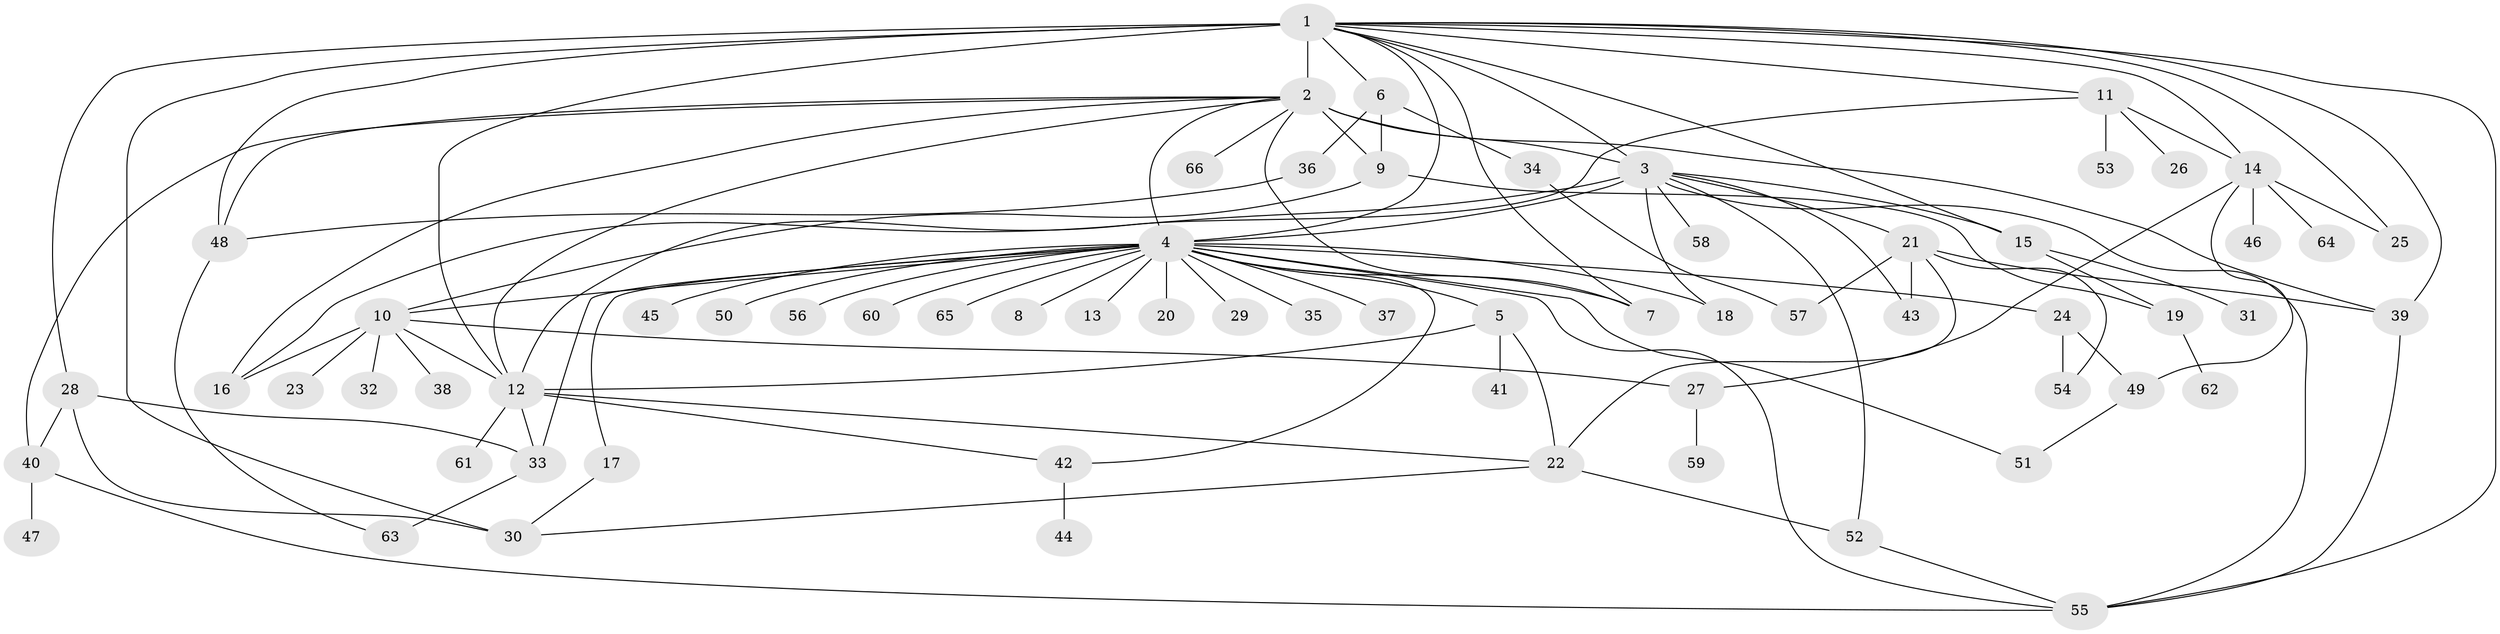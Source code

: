 // original degree distribution, {38: 0.007575757575757576, 5: 0.06818181818181818, 15: 0.007575757575757576, 27: 0.007575757575757576, 4: 0.08333333333333333, 1: 0.5681818181818182, 9: 0.007575757575757576, 6: 0.007575757575757576, 11: 0.007575757575757576, 8: 0.015151515151515152, 3: 0.09090909090909091, 2: 0.12878787878787878}
// Generated by graph-tools (version 1.1) at 2025/35/03/09/25 02:35:52]
// undirected, 66 vertices, 109 edges
graph export_dot {
graph [start="1"]
  node [color=gray90,style=filled];
  1;
  2;
  3;
  4;
  5;
  6;
  7;
  8;
  9;
  10;
  11;
  12;
  13;
  14;
  15;
  16;
  17;
  18;
  19;
  20;
  21;
  22;
  23;
  24;
  25;
  26;
  27;
  28;
  29;
  30;
  31;
  32;
  33;
  34;
  35;
  36;
  37;
  38;
  39;
  40;
  41;
  42;
  43;
  44;
  45;
  46;
  47;
  48;
  49;
  50;
  51;
  52;
  53;
  54;
  55;
  56;
  57;
  58;
  59;
  60;
  61;
  62;
  63;
  64;
  65;
  66;
  1 -- 2 [weight=23.0];
  1 -- 3 [weight=1.0];
  1 -- 4 [weight=1.0];
  1 -- 6 [weight=1.0];
  1 -- 7 [weight=1.0];
  1 -- 11 [weight=1.0];
  1 -- 12 [weight=1.0];
  1 -- 14 [weight=1.0];
  1 -- 15 [weight=1.0];
  1 -- 25 [weight=1.0];
  1 -- 28 [weight=1.0];
  1 -- 30 [weight=1.0];
  1 -- 39 [weight=1.0];
  1 -- 48 [weight=1.0];
  1 -- 55 [weight=1.0];
  2 -- 3 [weight=2.0];
  2 -- 4 [weight=1.0];
  2 -- 7 [weight=1.0];
  2 -- 9 [weight=1.0];
  2 -- 12 [weight=1.0];
  2 -- 16 [weight=1.0];
  2 -- 39 [weight=1.0];
  2 -- 40 [weight=1.0];
  2 -- 48 [weight=1.0];
  2 -- 66 [weight=1.0];
  3 -- 4 [weight=1.0];
  3 -- 15 [weight=1.0];
  3 -- 16 [weight=3.0];
  3 -- 18 [weight=1.0];
  3 -- 21 [weight=1.0];
  3 -- 43 [weight=1.0];
  3 -- 52 [weight=1.0];
  3 -- 55 [weight=1.0];
  3 -- 58 [weight=1.0];
  4 -- 5 [weight=1.0];
  4 -- 7 [weight=1.0];
  4 -- 8 [weight=1.0];
  4 -- 10 [weight=1.0];
  4 -- 13 [weight=1.0];
  4 -- 17 [weight=1.0];
  4 -- 18 [weight=1.0];
  4 -- 20 [weight=1.0];
  4 -- 24 [weight=1.0];
  4 -- 29 [weight=1.0];
  4 -- 33 [weight=2.0];
  4 -- 35 [weight=1.0];
  4 -- 37 [weight=1.0];
  4 -- 42 [weight=1.0];
  4 -- 45 [weight=1.0];
  4 -- 50 [weight=1.0];
  4 -- 51 [weight=1.0];
  4 -- 55 [weight=1.0];
  4 -- 56 [weight=1.0];
  4 -- 60 [weight=1.0];
  4 -- 65 [weight=1.0];
  5 -- 12 [weight=1.0];
  5 -- 22 [weight=1.0];
  5 -- 41 [weight=1.0];
  6 -- 9 [weight=1.0];
  6 -- 34 [weight=1.0];
  6 -- 36 [weight=1.0];
  9 -- 10 [weight=1.0];
  9 -- 19 [weight=1.0];
  10 -- 12 [weight=1.0];
  10 -- 16 [weight=1.0];
  10 -- 23 [weight=1.0];
  10 -- 27 [weight=1.0];
  10 -- 32 [weight=1.0];
  10 -- 38 [weight=1.0];
  11 -- 12 [weight=1.0];
  11 -- 14 [weight=1.0];
  11 -- 26 [weight=1.0];
  11 -- 53 [weight=1.0];
  12 -- 22 [weight=1.0];
  12 -- 33 [weight=1.0];
  12 -- 42 [weight=1.0];
  12 -- 61 [weight=2.0];
  14 -- 25 [weight=1.0];
  14 -- 27 [weight=1.0];
  14 -- 46 [weight=1.0];
  14 -- 49 [weight=1.0];
  14 -- 64 [weight=1.0];
  15 -- 19 [weight=1.0];
  15 -- 31 [weight=1.0];
  17 -- 30 [weight=1.0];
  19 -- 62 [weight=1.0];
  21 -- 22 [weight=1.0];
  21 -- 39 [weight=1.0];
  21 -- 43 [weight=1.0];
  21 -- 54 [weight=2.0];
  21 -- 57 [weight=1.0];
  22 -- 30 [weight=1.0];
  22 -- 52 [weight=1.0];
  24 -- 49 [weight=1.0];
  24 -- 54 [weight=1.0];
  27 -- 59 [weight=1.0];
  28 -- 30 [weight=1.0];
  28 -- 33 [weight=1.0];
  28 -- 40 [weight=1.0];
  33 -- 63 [weight=1.0];
  34 -- 57 [weight=1.0];
  36 -- 48 [weight=1.0];
  39 -- 55 [weight=1.0];
  40 -- 47 [weight=1.0];
  40 -- 55 [weight=1.0];
  42 -- 44 [weight=1.0];
  48 -- 63 [weight=1.0];
  49 -- 51 [weight=1.0];
  52 -- 55 [weight=1.0];
}
